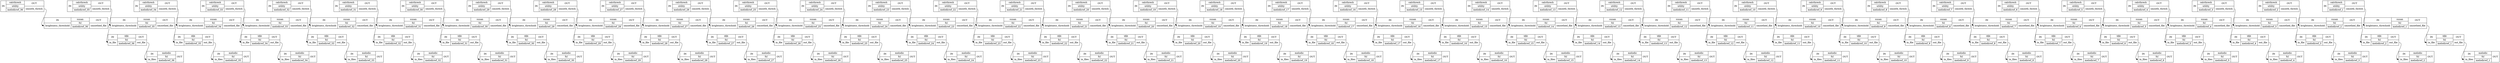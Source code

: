 digraph structs {
node [shape=record];
dataset_wfmelodicwf_36calcthresh [label="{IN}|{ calcthresh | utility | melodicwf_36 }|{OUT|<outsmooththresh> smooth_thresh}"];
dataset_wfmelodicwf_36susan [label="{IN|<inbrightnessthreshold> brightness_threshold}|{ susan | fsl | melodicwf_36 }|{OUT|<outsmoothedfile> smoothed_file}"];
dataset_wfmelodicwf_36tfilt [label="{IN|<ininfile> in_file}|{ tfilt | fsl | melodicwf_36 }|{OUT|<outoutfile> out_file}"];
dataset_wfmelodicwf_36melodic [label="{IN|<ininfiles> in_files}|{ melodic | fsl | melodicwf_36 }|{OUT}"];
dataset_wfmelodicwf_35calcthresh [label="{IN}|{ calcthresh | utility | melodicwf_35 }|{OUT|<outsmooththresh> smooth_thresh}"];
dataset_wfmelodicwf_35susan [label="{IN|<inbrightnessthreshold> brightness_threshold}|{ susan | fsl | melodicwf_35 }|{OUT|<outsmoothedfile> smoothed_file}"];
dataset_wfmelodicwf_35tfilt [label="{IN|<ininfile> in_file}|{ tfilt | fsl | melodicwf_35 }|{OUT|<outoutfile> out_file}"];
dataset_wfmelodicwf_35melodic [label="{IN|<ininfiles> in_files}|{ melodic | fsl | melodicwf_35 }|{OUT}"];
dataset_wfmelodicwf_34calcthresh [label="{IN}|{ calcthresh | utility | melodicwf_34 }|{OUT|<outsmooththresh> smooth_thresh}"];
dataset_wfmelodicwf_34susan [label="{IN|<inbrightnessthreshold> brightness_threshold}|{ susan | fsl | melodicwf_34 }|{OUT|<outsmoothedfile> smoothed_file}"];
dataset_wfmelodicwf_34tfilt [label="{IN|<ininfile> in_file}|{ tfilt | fsl | melodicwf_34 }|{OUT|<outoutfile> out_file}"];
dataset_wfmelodicwf_34melodic [label="{IN|<ininfiles> in_files}|{ melodic | fsl | melodicwf_34 }|{OUT}"];
dataset_wfmelodicwf_33calcthresh [label="{IN}|{ calcthresh | utility | melodicwf_33 }|{OUT|<outsmooththresh> smooth_thresh}"];
dataset_wfmelodicwf_33susan [label="{IN|<inbrightnessthreshold> brightness_threshold}|{ susan | fsl | melodicwf_33 }|{OUT|<outsmoothedfile> smoothed_file}"];
dataset_wfmelodicwf_33tfilt [label="{IN|<ininfile> in_file}|{ tfilt | fsl | melodicwf_33 }|{OUT|<outoutfile> out_file}"];
dataset_wfmelodicwf_33melodic [label="{IN|<ininfiles> in_files}|{ melodic | fsl | melodicwf_33 }|{OUT}"];
dataset_wfmelodicwf_32calcthresh [label="{IN}|{ calcthresh | utility | melodicwf_32 }|{OUT|<outsmooththresh> smooth_thresh}"];
dataset_wfmelodicwf_32susan [label="{IN|<inbrightnessthreshold> brightness_threshold}|{ susan | fsl | melodicwf_32 }|{OUT|<outsmoothedfile> smoothed_file}"];
dataset_wfmelodicwf_32tfilt [label="{IN|<ininfile> in_file}|{ tfilt | fsl | melodicwf_32 }|{OUT|<outoutfile> out_file}"];
dataset_wfmelodicwf_32melodic [label="{IN|<ininfiles> in_files}|{ melodic | fsl | melodicwf_32 }|{OUT}"];
dataset_wfmelodicwf_31calcthresh [label="{IN}|{ calcthresh | utility | melodicwf_31 }|{OUT|<outsmooththresh> smooth_thresh}"];
dataset_wfmelodicwf_31susan [label="{IN|<inbrightnessthreshold> brightness_threshold}|{ susan | fsl | melodicwf_31 }|{OUT|<outsmoothedfile> smoothed_file}"];
dataset_wfmelodicwf_31tfilt [label="{IN|<ininfile> in_file}|{ tfilt | fsl | melodicwf_31 }|{OUT|<outoutfile> out_file}"];
dataset_wfmelodicwf_31melodic [label="{IN|<ininfiles> in_files}|{ melodic | fsl | melodicwf_31 }|{OUT}"];
dataset_wfmelodicwf_30calcthresh [label="{IN}|{ calcthresh | utility | melodicwf_30 }|{OUT|<outsmooththresh> smooth_thresh}"];
dataset_wfmelodicwf_30susan [label="{IN|<inbrightnessthreshold> brightness_threshold}|{ susan | fsl | melodicwf_30 }|{OUT|<outsmoothedfile> smoothed_file}"];
dataset_wfmelodicwf_30tfilt [label="{IN|<ininfile> in_file}|{ tfilt | fsl | melodicwf_30 }|{OUT|<outoutfile> out_file}"];
dataset_wfmelodicwf_30melodic [label="{IN|<ininfiles> in_files}|{ melodic | fsl | melodicwf_30 }|{OUT}"];
dataset_wfmelodicwf_29calcthresh [label="{IN}|{ calcthresh | utility | melodicwf_29 }|{OUT|<outsmooththresh> smooth_thresh}"];
dataset_wfmelodicwf_29susan [label="{IN|<inbrightnessthreshold> brightness_threshold}|{ susan | fsl | melodicwf_29 }|{OUT|<outsmoothedfile> smoothed_file}"];
dataset_wfmelodicwf_29tfilt [label="{IN|<ininfile> in_file}|{ tfilt | fsl | melodicwf_29 }|{OUT|<outoutfile> out_file}"];
dataset_wfmelodicwf_29melodic [label="{IN|<ininfiles> in_files}|{ melodic | fsl | melodicwf_29 }|{OUT}"];
dataset_wfmelodicwf_28calcthresh [label="{IN}|{ calcthresh | utility | melodicwf_28 }|{OUT|<outsmooththresh> smooth_thresh}"];
dataset_wfmelodicwf_28susan [label="{IN|<inbrightnessthreshold> brightness_threshold}|{ susan | fsl | melodicwf_28 }|{OUT|<outsmoothedfile> smoothed_file}"];
dataset_wfmelodicwf_28tfilt [label="{IN|<ininfile> in_file}|{ tfilt | fsl | melodicwf_28 }|{OUT|<outoutfile> out_file}"];
dataset_wfmelodicwf_28melodic [label="{IN|<ininfiles> in_files}|{ melodic | fsl | melodicwf_28 }|{OUT}"];
dataset_wfmelodicwf_27calcthresh [label="{IN}|{ calcthresh | utility | melodicwf_27 }|{OUT|<outsmooththresh> smooth_thresh}"];
dataset_wfmelodicwf_27susan [label="{IN|<inbrightnessthreshold> brightness_threshold}|{ susan | fsl | melodicwf_27 }|{OUT|<outsmoothedfile> smoothed_file}"];
dataset_wfmelodicwf_27tfilt [label="{IN|<ininfile> in_file}|{ tfilt | fsl | melodicwf_27 }|{OUT|<outoutfile> out_file}"];
dataset_wfmelodicwf_27melodic [label="{IN|<ininfiles> in_files}|{ melodic | fsl | melodicwf_27 }|{OUT}"];
dataset_wfmelodicwf_26calcthresh [label="{IN}|{ calcthresh | utility | melodicwf_26 }|{OUT|<outsmooththresh> smooth_thresh}"];
dataset_wfmelodicwf_26susan [label="{IN|<inbrightnessthreshold> brightness_threshold}|{ susan | fsl | melodicwf_26 }|{OUT|<outsmoothedfile> smoothed_file}"];
dataset_wfmelodicwf_26tfilt [label="{IN|<ininfile> in_file}|{ tfilt | fsl | melodicwf_26 }|{OUT|<outoutfile> out_file}"];
dataset_wfmelodicwf_26melodic [label="{IN|<ininfiles> in_files}|{ melodic | fsl | melodicwf_26 }|{OUT}"];
dataset_wfmelodicwf_25calcthresh [label="{IN}|{ calcthresh | utility | melodicwf_25 }|{OUT|<outsmooththresh> smooth_thresh}"];
dataset_wfmelodicwf_25susan [label="{IN|<inbrightnessthreshold> brightness_threshold}|{ susan | fsl | melodicwf_25 }|{OUT|<outsmoothedfile> smoothed_file}"];
dataset_wfmelodicwf_25tfilt [label="{IN|<ininfile> in_file}|{ tfilt | fsl | melodicwf_25 }|{OUT|<outoutfile> out_file}"];
dataset_wfmelodicwf_25melodic [label="{IN|<ininfiles> in_files}|{ melodic | fsl | melodicwf_25 }|{OUT}"];
dataset_wfmelodicwf_24calcthresh [label="{IN}|{ calcthresh | utility | melodicwf_24 }|{OUT|<outsmooththresh> smooth_thresh}"];
dataset_wfmelodicwf_24susan [label="{IN|<inbrightnessthreshold> brightness_threshold}|{ susan | fsl | melodicwf_24 }|{OUT|<outsmoothedfile> smoothed_file}"];
dataset_wfmelodicwf_24tfilt [label="{IN|<ininfile> in_file}|{ tfilt | fsl | melodicwf_24 }|{OUT|<outoutfile> out_file}"];
dataset_wfmelodicwf_24melodic [label="{IN|<ininfiles> in_files}|{ melodic | fsl | melodicwf_24 }|{OUT}"];
dataset_wfmelodicwf_23calcthresh [label="{IN}|{ calcthresh | utility | melodicwf_23 }|{OUT|<outsmooththresh> smooth_thresh}"];
dataset_wfmelodicwf_23susan [label="{IN|<inbrightnessthreshold> brightness_threshold}|{ susan | fsl | melodicwf_23 }|{OUT|<outsmoothedfile> smoothed_file}"];
dataset_wfmelodicwf_23tfilt [label="{IN|<ininfile> in_file}|{ tfilt | fsl | melodicwf_23 }|{OUT|<outoutfile> out_file}"];
dataset_wfmelodicwf_23melodic [label="{IN|<ininfiles> in_files}|{ melodic | fsl | melodicwf_23 }|{OUT}"];
dataset_wfmelodicwf_22calcthresh [label="{IN}|{ calcthresh | utility | melodicwf_22 }|{OUT|<outsmooththresh> smooth_thresh}"];
dataset_wfmelodicwf_22susan [label="{IN|<inbrightnessthreshold> brightness_threshold}|{ susan | fsl | melodicwf_22 }|{OUT|<outsmoothedfile> smoothed_file}"];
dataset_wfmelodicwf_22tfilt [label="{IN|<ininfile> in_file}|{ tfilt | fsl | melodicwf_22 }|{OUT|<outoutfile> out_file}"];
dataset_wfmelodicwf_22melodic [label="{IN|<ininfiles> in_files}|{ melodic | fsl | melodicwf_22 }|{OUT}"];
dataset_wfmelodicwf_21calcthresh [label="{IN}|{ calcthresh | utility | melodicwf_21 }|{OUT|<outsmooththresh> smooth_thresh}"];
dataset_wfmelodicwf_21susan [label="{IN|<inbrightnessthreshold> brightness_threshold}|{ susan | fsl | melodicwf_21 }|{OUT|<outsmoothedfile> smoothed_file}"];
dataset_wfmelodicwf_21tfilt [label="{IN|<ininfile> in_file}|{ tfilt | fsl | melodicwf_21 }|{OUT|<outoutfile> out_file}"];
dataset_wfmelodicwf_21melodic [label="{IN|<ininfiles> in_files}|{ melodic | fsl | melodicwf_21 }|{OUT}"];
dataset_wfmelodicwf_20calcthresh [label="{IN}|{ calcthresh | utility | melodicwf_20 }|{OUT|<outsmooththresh> smooth_thresh}"];
dataset_wfmelodicwf_20susan [label="{IN|<inbrightnessthreshold> brightness_threshold}|{ susan | fsl | melodicwf_20 }|{OUT|<outsmoothedfile> smoothed_file}"];
dataset_wfmelodicwf_20tfilt [label="{IN|<ininfile> in_file}|{ tfilt | fsl | melodicwf_20 }|{OUT|<outoutfile> out_file}"];
dataset_wfmelodicwf_20melodic [label="{IN|<ininfiles> in_files}|{ melodic | fsl | melodicwf_20 }|{OUT}"];
dataset_wfmelodicwf_19calcthresh [label="{IN}|{ calcthresh | utility | melodicwf_19 }|{OUT|<outsmooththresh> smooth_thresh}"];
dataset_wfmelodicwf_19susan [label="{IN|<inbrightnessthreshold> brightness_threshold}|{ susan | fsl | melodicwf_19 }|{OUT|<outsmoothedfile> smoothed_file}"];
dataset_wfmelodicwf_19tfilt [label="{IN|<ininfile> in_file}|{ tfilt | fsl | melodicwf_19 }|{OUT|<outoutfile> out_file}"];
dataset_wfmelodicwf_19melodic [label="{IN|<ininfiles> in_files}|{ melodic | fsl | melodicwf_19 }|{OUT}"];
dataset_wfmelodicwf_18calcthresh [label="{IN}|{ calcthresh | utility | melodicwf_18 }|{OUT|<outsmooththresh> smooth_thresh}"];
dataset_wfmelodicwf_18susan [label="{IN|<inbrightnessthreshold> brightness_threshold}|{ susan | fsl | melodicwf_18 }|{OUT|<outsmoothedfile> smoothed_file}"];
dataset_wfmelodicwf_18tfilt [label="{IN|<ininfile> in_file}|{ tfilt | fsl | melodicwf_18 }|{OUT|<outoutfile> out_file}"];
dataset_wfmelodicwf_18melodic [label="{IN|<ininfiles> in_files}|{ melodic | fsl | melodicwf_18 }|{OUT}"];
dataset_wfmelodicwf_17calcthresh [label="{IN}|{ calcthresh | utility | melodicwf_17 }|{OUT|<outsmooththresh> smooth_thresh}"];
dataset_wfmelodicwf_17susan [label="{IN|<inbrightnessthreshold> brightness_threshold}|{ susan | fsl | melodicwf_17 }|{OUT|<outsmoothedfile> smoothed_file}"];
dataset_wfmelodicwf_17tfilt [label="{IN|<ininfile> in_file}|{ tfilt | fsl | melodicwf_17 }|{OUT|<outoutfile> out_file}"];
dataset_wfmelodicwf_17melodic [label="{IN|<ininfiles> in_files}|{ melodic | fsl | melodicwf_17 }|{OUT}"];
dataset_wfmelodicwf_16calcthresh [label="{IN}|{ calcthresh | utility | melodicwf_16 }|{OUT|<outsmooththresh> smooth_thresh}"];
dataset_wfmelodicwf_16susan [label="{IN|<inbrightnessthreshold> brightness_threshold}|{ susan | fsl | melodicwf_16 }|{OUT|<outsmoothedfile> smoothed_file}"];
dataset_wfmelodicwf_16tfilt [label="{IN|<ininfile> in_file}|{ tfilt | fsl | melodicwf_16 }|{OUT|<outoutfile> out_file}"];
dataset_wfmelodicwf_16melodic [label="{IN|<ininfiles> in_files}|{ melodic | fsl | melodicwf_16 }|{OUT}"];
dataset_wfmelodicwf_15calcthresh [label="{IN}|{ calcthresh | utility | melodicwf_15 }|{OUT|<outsmooththresh> smooth_thresh}"];
dataset_wfmelodicwf_15susan [label="{IN|<inbrightnessthreshold> brightness_threshold}|{ susan | fsl | melodicwf_15 }|{OUT|<outsmoothedfile> smoothed_file}"];
dataset_wfmelodicwf_15tfilt [label="{IN|<ininfile> in_file}|{ tfilt | fsl | melodicwf_15 }|{OUT|<outoutfile> out_file}"];
dataset_wfmelodicwf_15melodic [label="{IN|<ininfiles> in_files}|{ melodic | fsl | melodicwf_15 }|{OUT}"];
dataset_wfmelodicwf_14calcthresh [label="{IN}|{ calcthresh | utility | melodicwf_14 }|{OUT|<outsmooththresh> smooth_thresh}"];
dataset_wfmelodicwf_14susan [label="{IN|<inbrightnessthreshold> brightness_threshold}|{ susan | fsl | melodicwf_14 }|{OUT|<outsmoothedfile> smoothed_file}"];
dataset_wfmelodicwf_14tfilt [label="{IN|<ininfile> in_file}|{ tfilt | fsl | melodicwf_14 }|{OUT|<outoutfile> out_file}"];
dataset_wfmelodicwf_14melodic [label="{IN|<ininfiles> in_files}|{ melodic | fsl | melodicwf_14 }|{OUT}"];
dataset_wfmelodicwf_13calcthresh [label="{IN}|{ calcthresh | utility | melodicwf_13 }|{OUT|<outsmooththresh> smooth_thresh}"];
dataset_wfmelodicwf_13susan [label="{IN|<inbrightnessthreshold> brightness_threshold}|{ susan | fsl | melodicwf_13 }|{OUT|<outsmoothedfile> smoothed_file}"];
dataset_wfmelodicwf_13tfilt [label="{IN|<ininfile> in_file}|{ tfilt | fsl | melodicwf_13 }|{OUT|<outoutfile> out_file}"];
dataset_wfmelodicwf_13melodic [label="{IN|<ininfiles> in_files}|{ melodic | fsl | melodicwf_13 }|{OUT}"];
dataset_wfmelodicwf_12calcthresh [label="{IN}|{ calcthresh | utility | melodicwf_12 }|{OUT|<outsmooththresh> smooth_thresh}"];
dataset_wfmelodicwf_12susan [label="{IN|<inbrightnessthreshold> brightness_threshold}|{ susan | fsl | melodicwf_12 }|{OUT|<outsmoothedfile> smoothed_file}"];
dataset_wfmelodicwf_12tfilt [label="{IN|<ininfile> in_file}|{ tfilt | fsl | melodicwf_12 }|{OUT|<outoutfile> out_file}"];
dataset_wfmelodicwf_12melodic [label="{IN|<ininfiles> in_files}|{ melodic | fsl | melodicwf_12 }|{OUT}"];
dataset_wfmelodicwf_11calcthresh [label="{IN}|{ calcthresh | utility | melodicwf_11 }|{OUT|<outsmooththresh> smooth_thresh}"];
dataset_wfmelodicwf_11susan [label="{IN|<inbrightnessthreshold> brightness_threshold}|{ susan | fsl | melodicwf_11 }|{OUT|<outsmoothedfile> smoothed_file}"];
dataset_wfmelodicwf_11tfilt [label="{IN|<ininfile> in_file}|{ tfilt | fsl | melodicwf_11 }|{OUT|<outoutfile> out_file}"];
dataset_wfmelodicwf_11melodic [label="{IN|<ininfiles> in_files}|{ melodic | fsl | melodicwf_11 }|{OUT}"];
dataset_wfmelodicwf_10calcthresh [label="{IN}|{ calcthresh | utility | melodicwf_10 }|{OUT|<outsmooththresh> smooth_thresh}"];
dataset_wfmelodicwf_10susan [label="{IN|<inbrightnessthreshold> brightness_threshold}|{ susan | fsl | melodicwf_10 }|{OUT|<outsmoothedfile> smoothed_file}"];
dataset_wfmelodicwf_10tfilt [label="{IN|<ininfile> in_file}|{ tfilt | fsl | melodicwf_10 }|{OUT|<outoutfile> out_file}"];
dataset_wfmelodicwf_10melodic [label="{IN|<ininfiles> in_files}|{ melodic | fsl | melodicwf_10 }|{OUT}"];
dataset_wfmelodicwf_9calcthresh [label="{IN}|{ calcthresh | utility | melodicwf_9 }|{OUT|<outsmooththresh> smooth_thresh}"];
dataset_wfmelodicwf_9susan [label="{IN|<inbrightnessthreshold> brightness_threshold}|{ susan | fsl | melodicwf_9 }|{OUT|<outsmoothedfile> smoothed_file}"];
dataset_wfmelodicwf_9tfilt [label="{IN|<ininfile> in_file}|{ tfilt | fsl | melodicwf_9 }|{OUT|<outoutfile> out_file}"];
dataset_wfmelodicwf_9melodic [label="{IN|<ininfiles> in_files}|{ melodic | fsl | melodicwf_9 }|{OUT}"];
dataset_wfmelodicwf_8calcthresh [label="{IN}|{ calcthresh | utility | melodicwf_8 }|{OUT|<outsmooththresh> smooth_thresh}"];
dataset_wfmelodicwf_8susan [label="{IN|<inbrightnessthreshold> brightness_threshold}|{ susan | fsl | melodicwf_8 }|{OUT|<outsmoothedfile> smoothed_file}"];
dataset_wfmelodicwf_8tfilt [label="{IN|<ininfile> in_file}|{ tfilt | fsl | melodicwf_8 }|{OUT|<outoutfile> out_file}"];
dataset_wfmelodicwf_8melodic [label="{IN|<ininfiles> in_files}|{ melodic | fsl | melodicwf_8 }|{OUT}"];
dataset_wfmelodicwf_7calcthresh [label="{IN}|{ calcthresh | utility | melodicwf_7 }|{OUT|<outsmooththresh> smooth_thresh}"];
dataset_wfmelodicwf_7susan [label="{IN|<inbrightnessthreshold> brightness_threshold}|{ susan | fsl | melodicwf_7 }|{OUT|<outsmoothedfile> smoothed_file}"];
dataset_wfmelodicwf_7tfilt [label="{IN|<ininfile> in_file}|{ tfilt | fsl | melodicwf_7 }|{OUT|<outoutfile> out_file}"];
dataset_wfmelodicwf_7melodic [label="{IN|<ininfiles> in_files}|{ melodic | fsl | melodicwf_7 }|{OUT}"];
dataset_wfmelodicwf_6calcthresh [label="{IN}|{ calcthresh | utility | melodicwf_6 }|{OUT|<outsmooththresh> smooth_thresh}"];
dataset_wfmelodicwf_6susan [label="{IN|<inbrightnessthreshold> brightness_threshold}|{ susan | fsl | melodicwf_6 }|{OUT|<outsmoothedfile> smoothed_file}"];
dataset_wfmelodicwf_6tfilt [label="{IN|<ininfile> in_file}|{ tfilt | fsl | melodicwf_6 }|{OUT|<outoutfile> out_file}"];
dataset_wfmelodicwf_6melodic [label="{IN|<ininfiles> in_files}|{ melodic | fsl | melodicwf_6 }|{OUT}"];
dataset_wfmelodicwf_5calcthresh [label="{IN}|{ calcthresh | utility | melodicwf_5 }|{OUT|<outsmooththresh> smooth_thresh}"];
dataset_wfmelodicwf_5susan [label="{IN|<inbrightnessthreshold> brightness_threshold}|{ susan | fsl | melodicwf_5 }|{OUT|<outsmoothedfile> smoothed_file}"];
dataset_wfmelodicwf_5tfilt [label="{IN|<ininfile> in_file}|{ tfilt | fsl | melodicwf_5 }|{OUT|<outoutfile> out_file}"];
dataset_wfmelodicwf_5melodic [label="{IN|<ininfiles> in_files}|{ melodic | fsl | melodicwf_5 }|{OUT}"];
dataset_wfmelodicwf_4calcthresh [label="{IN}|{ calcthresh | utility | melodicwf_4 }|{OUT|<outsmooththresh> smooth_thresh}"];
dataset_wfmelodicwf_4susan [label="{IN|<inbrightnessthreshold> brightness_threshold}|{ susan | fsl | melodicwf_4 }|{OUT|<outsmoothedfile> smoothed_file}"];
dataset_wfmelodicwf_4tfilt [label="{IN|<ininfile> in_file}|{ tfilt | fsl | melodicwf_4 }|{OUT|<outoutfile> out_file}"];
dataset_wfmelodicwf_4melodic [label="{IN|<ininfiles> in_files}|{ melodic | fsl | melodicwf_4 }|{OUT}"];
dataset_wfmelodicwf_3calcthresh [label="{IN}|{ calcthresh | utility | melodicwf_3 }|{OUT|<outsmooththresh> smooth_thresh}"];
dataset_wfmelodicwf_3susan [label="{IN|<inbrightnessthreshold> brightness_threshold}|{ susan | fsl | melodicwf_3 }|{OUT|<outsmoothedfile> smoothed_file}"];
dataset_wfmelodicwf_3tfilt [label="{IN|<ininfile> in_file}|{ tfilt | fsl | melodicwf_3 }|{OUT|<outoutfile> out_file}"];
dataset_wfmelodicwf_3melodic [label="{IN|<ininfiles> in_files}|{ melodic | fsl | melodicwf_3 }|{OUT}"];
dataset_wfmelodicwf_2calcthresh [label="{IN}|{ calcthresh | utility | melodicwf_2 }|{OUT|<outsmooththresh> smooth_thresh}"];
dataset_wfmelodicwf_2susan [label="{IN|<inbrightnessthreshold> brightness_threshold}|{ susan | fsl | melodicwf_2 }|{OUT|<outsmoothedfile> smoothed_file}"];
dataset_wfmelodicwf_2tfilt [label="{IN|<ininfile> in_file}|{ tfilt | fsl | melodicwf_2 }|{OUT|<outoutfile> out_file}"];
dataset_wfmelodicwf_2melodic [label="{IN|<ininfiles> in_files}|{ melodic | fsl | melodicwf_2 }|{OUT}"];
dataset_wfmelodicwf_1calcthresh [label="{IN}|{ calcthresh | utility | melodicwf_1 }|{OUT|<outsmooththresh> smooth_thresh}"];
dataset_wfmelodicwf_1susan [label="{IN|<inbrightnessthreshold> brightness_threshold}|{ susan | fsl | melodicwf_1 }|{OUT|<outsmoothedfile> smoothed_file}"];
dataset_wfmelodicwf_1tfilt [label="{IN|<ininfile> in_file}|{ tfilt | fsl | melodicwf_1 }|{OUT|<outoutfile> out_file}"];
dataset_wfmelodicwf_1melodic [label="{IN|<ininfiles> in_files}|{ melodic | fsl | melodicwf_1 }|{OUT}"];
dataset_wfmelodicwf_10calcthresh:outsmooththresh:e -> dataset_wfmelodicwf_10susan:inbrightnessthreshold:w;
dataset_wfmelodicwf_10susan:outsmoothedfile:e -> dataset_wfmelodicwf_10tfilt:ininfile:w;
dataset_wfmelodicwf_10tfilt:outoutfile:e -> dataset_wfmelodicwf_10melodic:ininfiles:w;
dataset_wfmelodicwf_11calcthresh:outsmooththresh:e -> dataset_wfmelodicwf_11susan:inbrightnessthreshold:w;
dataset_wfmelodicwf_11susan:outsmoothedfile:e -> dataset_wfmelodicwf_11tfilt:ininfile:w;
dataset_wfmelodicwf_11tfilt:outoutfile:e -> dataset_wfmelodicwf_11melodic:ininfiles:w;
dataset_wfmelodicwf_12calcthresh:outsmooththresh:e -> dataset_wfmelodicwf_12susan:inbrightnessthreshold:w;
dataset_wfmelodicwf_12susan:outsmoothedfile:e -> dataset_wfmelodicwf_12tfilt:ininfile:w;
dataset_wfmelodicwf_12tfilt:outoutfile:e -> dataset_wfmelodicwf_12melodic:ininfiles:w;
dataset_wfmelodicwf_13calcthresh:outsmooththresh:e -> dataset_wfmelodicwf_13susan:inbrightnessthreshold:w;
dataset_wfmelodicwf_13susan:outsmoothedfile:e -> dataset_wfmelodicwf_13tfilt:ininfile:w;
dataset_wfmelodicwf_13tfilt:outoutfile:e -> dataset_wfmelodicwf_13melodic:ininfiles:w;
dataset_wfmelodicwf_14calcthresh:outsmooththresh:e -> dataset_wfmelodicwf_14susan:inbrightnessthreshold:w;
dataset_wfmelodicwf_14susan:outsmoothedfile:e -> dataset_wfmelodicwf_14tfilt:ininfile:w;
dataset_wfmelodicwf_14tfilt:outoutfile:e -> dataset_wfmelodicwf_14melodic:ininfiles:w;
dataset_wfmelodicwf_15calcthresh:outsmooththresh:e -> dataset_wfmelodicwf_15susan:inbrightnessthreshold:w;
dataset_wfmelodicwf_15susan:outsmoothedfile:e -> dataset_wfmelodicwf_15tfilt:ininfile:w;
dataset_wfmelodicwf_15tfilt:outoutfile:e -> dataset_wfmelodicwf_15melodic:ininfiles:w;
dataset_wfmelodicwf_16calcthresh:outsmooththresh:e -> dataset_wfmelodicwf_16susan:inbrightnessthreshold:w;
dataset_wfmelodicwf_16susan:outsmoothedfile:e -> dataset_wfmelodicwf_16tfilt:ininfile:w;
dataset_wfmelodicwf_16tfilt:outoutfile:e -> dataset_wfmelodicwf_16melodic:ininfiles:w;
dataset_wfmelodicwf_17calcthresh:outsmooththresh:e -> dataset_wfmelodicwf_17susan:inbrightnessthreshold:w;
dataset_wfmelodicwf_17susan:outsmoothedfile:e -> dataset_wfmelodicwf_17tfilt:ininfile:w;
dataset_wfmelodicwf_17tfilt:outoutfile:e -> dataset_wfmelodicwf_17melodic:ininfiles:w;
dataset_wfmelodicwf_18calcthresh:outsmooththresh:e -> dataset_wfmelodicwf_18susan:inbrightnessthreshold:w;
dataset_wfmelodicwf_18susan:outsmoothedfile:e -> dataset_wfmelodicwf_18tfilt:ininfile:w;
dataset_wfmelodicwf_18tfilt:outoutfile:e -> dataset_wfmelodicwf_18melodic:ininfiles:w;
dataset_wfmelodicwf_19calcthresh:outsmooththresh:e -> dataset_wfmelodicwf_19susan:inbrightnessthreshold:w;
dataset_wfmelodicwf_19susan:outsmoothedfile:e -> dataset_wfmelodicwf_19tfilt:ininfile:w;
dataset_wfmelodicwf_19tfilt:outoutfile:e -> dataset_wfmelodicwf_19melodic:ininfiles:w;
dataset_wfmelodicwf_1calcthresh:outsmooththresh:e -> dataset_wfmelodicwf_1susan:inbrightnessthreshold:w;
dataset_wfmelodicwf_1susan:outsmoothedfile:e -> dataset_wfmelodicwf_1tfilt:ininfile:w;
dataset_wfmelodicwf_1tfilt:outoutfile:e -> dataset_wfmelodicwf_1melodic:ininfiles:w;
dataset_wfmelodicwf_20calcthresh:outsmooththresh:e -> dataset_wfmelodicwf_20susan:inbrightnessthreshold:w;
dataset_wfmelodicwf_20susan:outsmoothedfile:e -> dataset_wfmelodicwf_20tfilt:ininfile:w;
dataset_wfmelodicwf_20tfilt:outoutfile:e -> dataset_wfmelodicwf_20melodic:ininfiles:w;
dataset_wfmelodicwf_21calcthresh:outsmooththresh:e -> dataset_wfmelodicwf_21susan:inbrightnessthreshold:w;
dataset_wfmelodicwf_21susan:outsmoothedfile:e -> dataset_wfmelodicwf_21tfilt:ininfile:w;
dataset_wfmelodicwf_21tfilt:outoutfile:e -> dataset_wfmelodicwf_21melodic:ininfiles:w;
dataset_wfmelodicwf_22calcthresh:outsmooththresh:e -> dataset_wfmelodicwf_22susan:inbrightnessthreshold:w;
dataset_wfmelodicwf_22susan:outsmoothedfile:e -> dataset_wfmelodicwf_22tfilt:ininfile:w;
dataset_wfmelodicwf_22tfilt:outoutfile:e -> dataset_wfmelodicwf_22melodic:ininfiles:w;
dataset_wfmelodicwf_23calcthresh:outsmooththresh:e -> dataset_wfmelodicwf_23susan:inbrightnessthreshold:w;
dataset_wfmelodicwf_23susan:outsmoothedfile:e -> dataset_wfmelodicwf_23tfilt:ininfile:w;
dataset_wfmelodicwf_23tfilt:outoutfile:e -> dataset_wfmelodicwf_23melodic:ininfiles:w;
dataset_wfmelodicwf_24calcthresh:outsmooththresh:e -> dataset_wfmelodicwf_24susan:inbrightnessthreshold:w;
dataset_wfmelodicwf_24susan:outsmoothedfile:e -> dataset_wfmelodicwf_24tfilt:ininfile:w;
dataset_wfmelodicwf_24tfilt:outoutfile:e -> dataset_wfmelodicwf_24melodic:ininfiles:w;
dataset_wfmelodicwf_25calcthresh:outsmooththresh:e -> dataset_wfmelodicwf_25susan:inbrightnessthreshold:w;
dataset_wfmelodicwf_25susan:outsmoothedfile:e -> dataset_wfmelodicwf_25tfilt:ininfile:w;
dataset_wfmelodicwf_25tfilt:outoutfile:e -> dataset_wfmelodicwf_25melodic:ininfiles:w;
dataset_wfmelodicwf_26calcthresh:outsmooththresh:e -> dataset_wfmelodicwf_26susan:inbrightnessthreshold:w;
dataset_wfmelodicwf_26susan:outsmoothedfile:e -> dataset_wfmelodicwf_26tfilt:ininfile:w;
dataset_wfmelodicwf_26tfilt:outoutfile:e -> dataset_wfmelodicwf_26melodic:ininfiles:w;
dataset_wfmelodicwf_27calcthresh:outsmooththresh:e -> dataset_wfmelodicwf_27susan:inbrightnessthreshold:w;
dataset_wfmelodicwf_27susan:outsmoothedfile:e -> dataset_wfmelodicwf_27tfilt:ininfile:w;
dataset_wfmelodicwf_27tfilt:outoutfile:e -> dataset_wfmelodicwf_27melodic:ininfiles:w;
dataset_wfmelodicwf_28calcthresh:outsmooththresh:e -> dataset_wfmelodicwf_28susan:inbrightnessthreshold:w;
dataset_wfmelodicwf_28susan:outsmoothedfile:e -> dataset_wfmelodicwf_28tfilt:ininfile:w;
dataset_wfmelodicwf_28tfilt:outoutfile:e -> dataset_wfmelodicwf_28melodic:ininfiles:w;
dataset_wfmelodicwf_29calcthresh:outsmooththresh:e -> dataset_wfmelodicwf_29susan:inbrightnessthreshold:w;
dataset_wfmelodicwf_29susan:outsmoothedfile:e -> dataset_wfmelodicwf_29tfilt:ininfile:w;
dataset_wfmelodicwf_29tfilt:outoutfile:e -> dataset_wfmelodicwf_29melodic:ininfiles:w;
dataset_wfmelodicwf_2calcthresh:outsmooththresh:e -> dataset_wfmelodicwf_2susan:inbrightnessthreshold:w;
dataset_wfmelodicwf_2susan:outsmoothedfile:e -> dataset_wfmelodicwf_2tfilt:ininfile:w;
dataset_wfmelodicwf_2tfilt:outoutfile:e -> dataset_wfmelodicwf_2melodic:ininfiles:w;
dataset_wfmelodicwf_30calcthresh:outsmooththresh:e -> dataset_wfmelodicwf_30susan:inbrightnessthreshold:w;
dataset_wfmelodicwf_30susan:outsmoothedfile:e -> dataset_wfmelodicwf_30tfilt:ininfile:w;
dataset_wfmelodicwf_30tfilt:outoutfile:e -> dataset_wfmelodicwf_30melodic:ininfiles:w;
dataset_wfmelodicwf_31calcthresh:outsmooththresh:e -> dataset_wfmelodicwf_31susan:inbrightnessthreshold:w;
dataset_wfmelodicwf_31susan:outsmoothedfile:e -> dataset_wfmelodicwf_31tfilt:ininfile:w;
dataset_wfmelodicwf_31tfilt:outoutfile:e -> dataset_wfmelodicwf_31melodic:ininfiles:w;
dataset_wfmelodicwf_32calcthresh:outsmooththresh:e -> dataset_wfmelodicwf_32susan:inbrightnessthreshold:w;
dataset_wfmelodicwf_32susan:outsmoothedfile:e -> dataset_wfmelodicwf_32tfilt:ininfile:w;
dataset_wfmelodicwf_32tfilt:outoutfile:e -> dataset_wfmelodicwf_32melodic:ininfiles:w;
dataset_wfmelodicwf_33calcthresh:outsmooththresh:e -> dataset_wfmelodicwf_33susan:inbrightnessthreshold:w;
dataset_wfmelodicwf_33susan:outsmoothedfile:e -> dataset_wfmelodicwf_33tfilt:ininfile:w;
dataset_wfmelodicwf_33tfilt:outoutfile:e -> dataset_wfmelodicwf_33melodic:ininfiles:w;
dataset_wfmelodicwf_34calcthresh:outsmooththresh:e -> dataset_wfmelodicwf_34susan:inbrightnessthreshold:w;
dataset_wfmelodicwf_34susan:outsmoothedfile:e -> dataset_wfmelodicwf_34tfilt:ininfile:w;
dataset_wfmelodicwf_34tfilt:outoutfile:e -> dataset_wfmelodicwf_34melodic:ininfiles:w;
dataset_wfmelodicwf_35calcthresh:outsmooththresh:e -> dataset_wfmelodicwf_35susan:inbrightnessthreshold:w;
dataset_wfmelodicwf_35susan:outsmoothedfile:e -> dataset_wfmelodicwf_35tfilt:ininfile:w;
dataset_wfmelodicwf_35tfilt:outoutfile:e -> dataset_wfmelodicwf_35melodic:ininfiles:w;
dataset_wfmelodicwf_36calcthresh:outsmooththresh:e -> dataset_wfmelodicwf_36susan:inbrightnessthreshold:w;
dataset_wfmelodicwf_36susan:outsmoothedfile:e -> dataset_wfmelodicwf_36tfilt:ininfile:w;
dataset_wfmelodicwf_36tfilt:outoutfile:e -> dataset_wfmelodicwf_36melodic:ininfiles:w;
dataset_wfmelodicwf_3calcthresh:outsmooththresh:e -> dataset_wfmelodicwf_3susan:inbrightnessthreshold:w;
dataset_wfmelodicwf_3susan:outsmoothedfile:e -> dataset_wfmelodicwf_3tfilt:ininfile:w;
dataset_wfmelodicwf_3tfilt:outoutfile:e -> dataset_wfmelodicwf_3melodic:ininfiles:w;
dataset_wfmelodicwf_4calcthresh:outsmooththresh:e -> dataset_wfmelodicwf_4susan:inbrightnessthreshold:w;
dataset_wfmelodicwf_4susan:outsmoothedfile:e -> dataset_wfmelodicwf_4tfilt:ininfile:w;
dataset_wfmelodicwf_4tfilt:outoutfile:e -> dataset_wfmelodicwf_4melodic:ininfiles:w;
dataset_wfmelodicwf_5calcthresh:outsmooththresh:e -> dataset_wfmelodicwf_5susan:inbrightnessthreshold:w;
dataset_wfmelodicwf_5susan:outsmoothedfile:e -> dataset_wfmelodicwf_5tfilt:ininfile:w;
dataset_wfmelodicwf_5tfilt:outoutfile:e -> dataset_wfmelodicwf_5melodic:ininfiles:w;
dataset_wfmelodicwf_6calcthresh:outsmooththresh:e -> dataset_wfmelodicwf_6susan:inbrightnessthreshold:w;
dataset_wfmelodicwf_6susan:outsmoothedfile:e -> dataset_wfmelodicwf_6tfilt:ininfile:w;
dataset_wfmelodicwf_6tfilt:outoutfile:e -> dataset_wfmelodicwf_6melodic:ininfiles:w;
dataset_wfmelodicwf_7calcthresh:outsmooththresh:e -> dataset_wfmelodicwf_7susan:inbrightnessthreshold:w;
dataset_wfmelodicwf_7susan:outsmoothedfile:e -> dataset_wfmelodicwf_7tfilt:ininfile:w;
dataset_wfmelodicwf_7tfilt:outoutfile:e -> dataset_wfmelodicwf_7melodic:ininfiles:w;
dataset_wfmelodicwf_8calcthresh:outsmooththresh:e -> dataset_wfmelodicwf_8susan:inbrightnessthreshold:w;
dataset_wfmelodicwf_8susan:outsmoothedfile:e -> dataset_wfmelodicwf_8tfilt:ininfile:w;
dataset_wfmelodicwf_8tfilt:outoutfile:e -> dataset_wfmelodicwf_8melodic:ininfiles:w;
dataset_wfmelodicwf_9calcthresh:outsmooththresh:e -> dataset_wfmelodicwf_9susan:inbrightnessthreshold:w;
dataset_wfmelodicwf_9susan:outsmoothedfile:e -> dataset_wfmelodicwf_9tfilt:ininfile:w;
dataset_wfmelodicwf_9tfilt:outoutfile:e -> dataset_wfmelodicwf_9melodic:ininfiles:w;
}